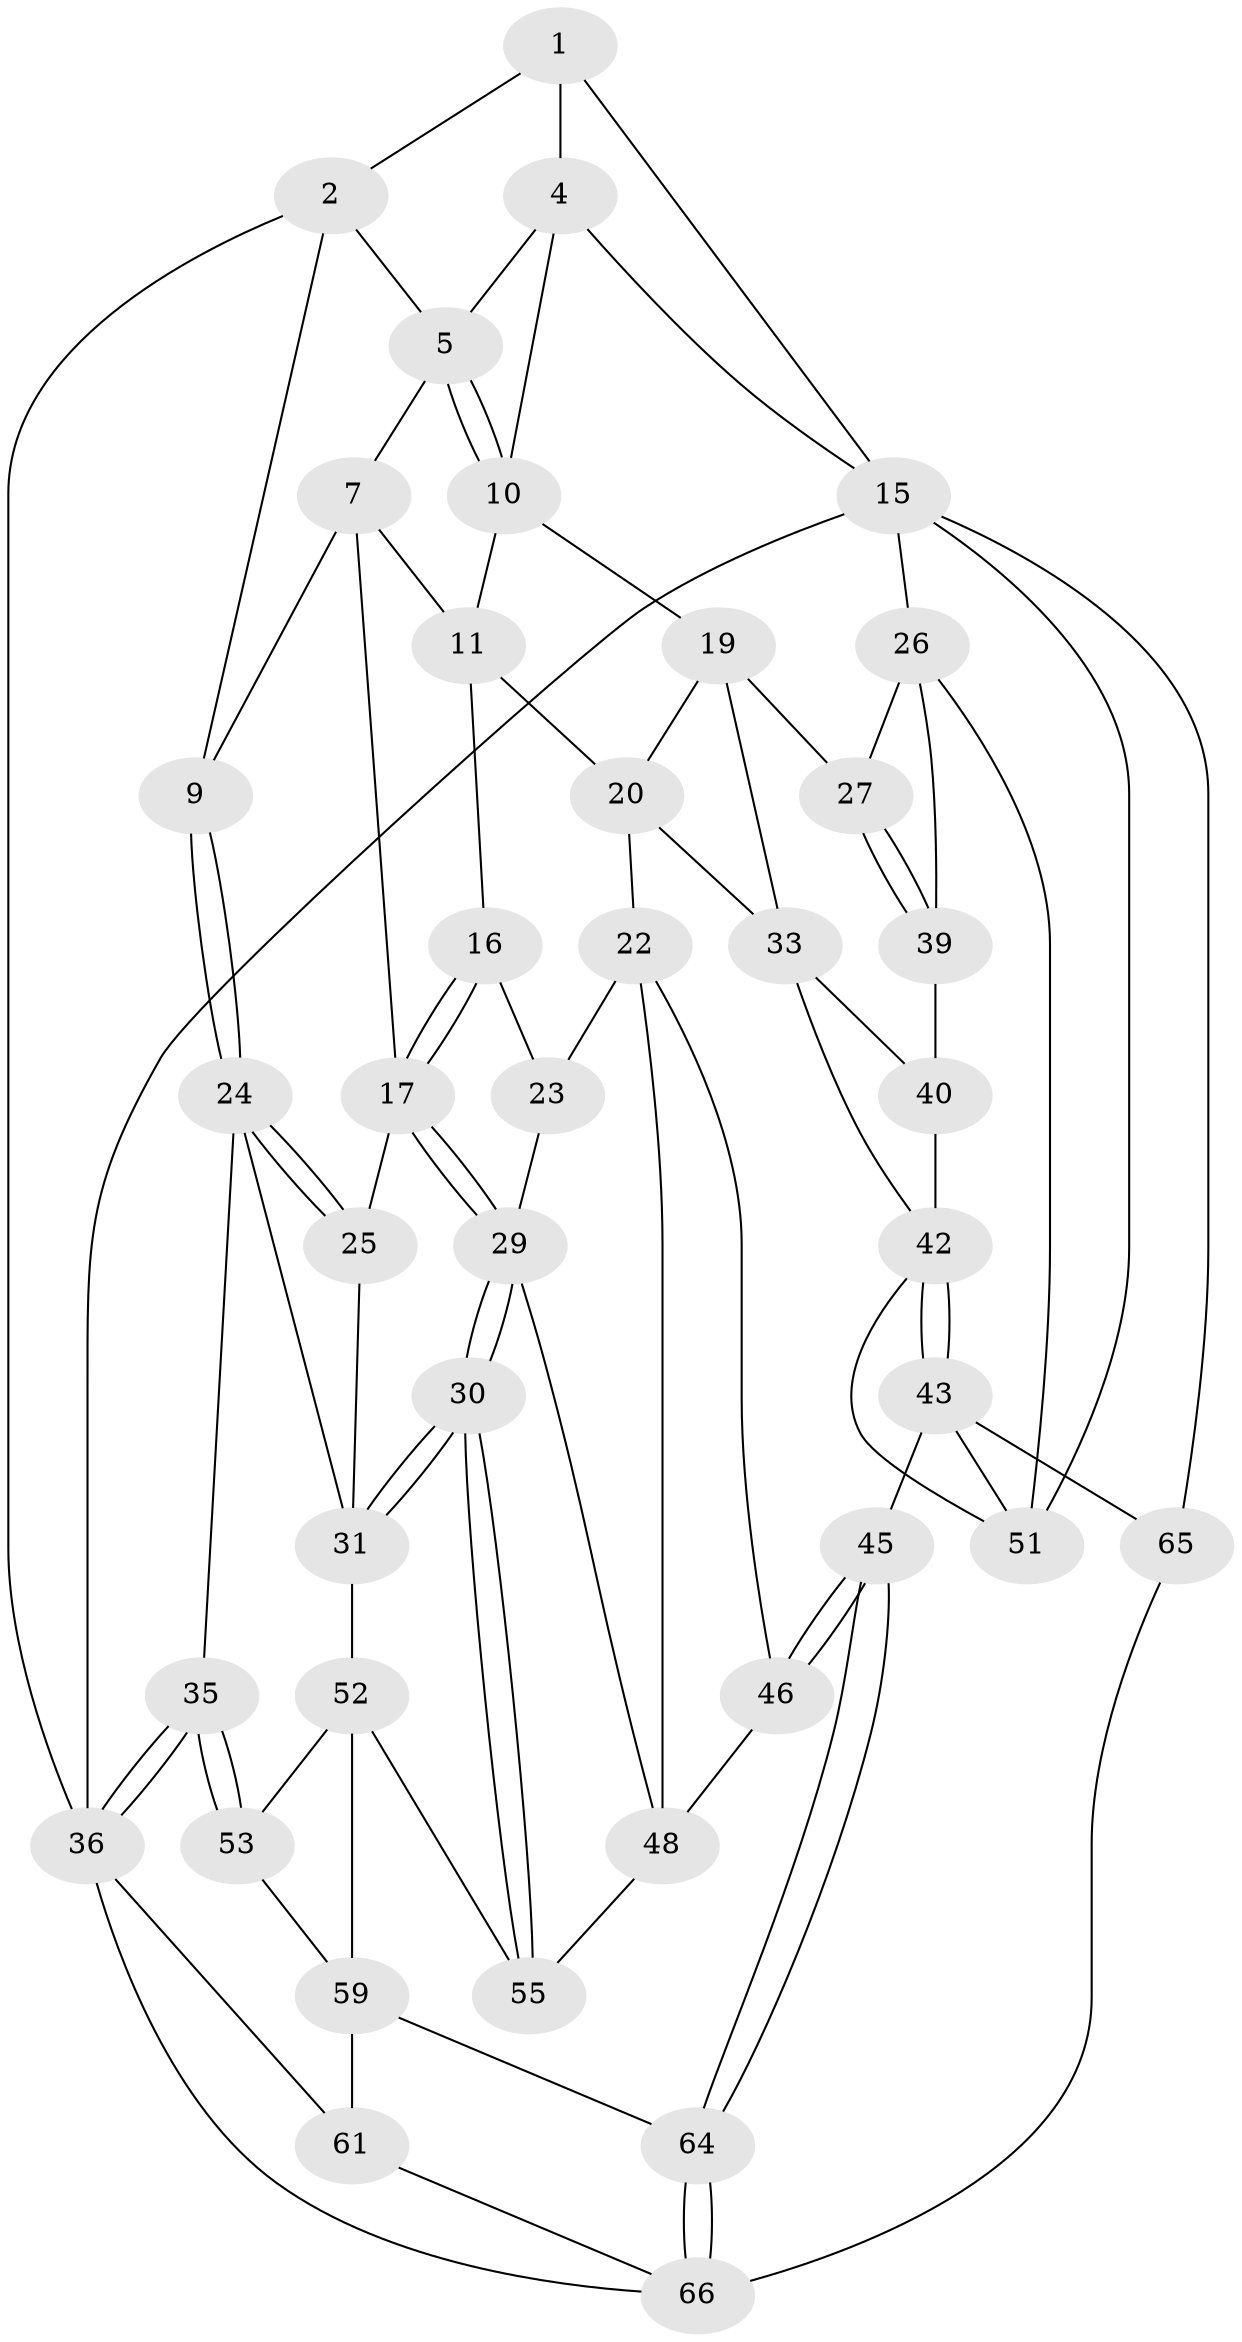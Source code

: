 // original degree distribution, {3: 0.04477611940298507, 5: 0.43283582089552236, 4: 0.26865671641791045, 6: 0.2537313432835821}
// Generated by graph-tools (version 1.1) at 2025/11/02/27/25 16:11:58]
// undirected, 41 vertices, 90 edges
graph export_dot {
graph [start="1"]
  node [color=gray90,style=filled];
  1 [pos="+0.7406369877151289+0"];
  2 [pos="+0+0",super="+3"];
  4 [pos="+0.7141878418795736+0.06620407010785972",super="+13"];
  5 [pos="+0.4786677876740693+0.19978449570925272",super="+6"];
  7 [pos="+0.2792847469153851+0.2651870679994646",super="+8"];
  9 [pos="+0+0"];
  10 [pos="+0.4552035817832861+0.2836080676824754",super="+14"];
  11 [pos="+0.4238915213004259+0.320221736987075",super="+12"];
  15 [pos="+1+0.2953186661187512",super="+50"];
  16 [pos="+0.29592521980653486+0.4068966698355279"];
  17 [pos="+0.25207849951650546+0.4658881631327428",super="+18"];
  19 [pos="+0.732342821724075+0.3205620655761849",super="+28"];
  20 [pos="+0.48191156573700167+0.3886410037917545",super="+21"];
  22 [pos="+0.5161872239172846+0.5203501257367569",super="+47"];
  23 [pos="+0.4500912010940959+0.4977706010294877"];
  24 [pos="+0+0.369851844949063",super="+34"];
  25 [pos="+0.069439319640361+0.4191566575658571"];
  26 [pos="+1+0.40707940185719005",super="+49"];
  27 [pos="+0.977743912208552+0.4170329902550729"];
  29 [pos="+0.2484813546979631+0.5332589360464225",super="+38"];
  30 [pos="+0.21525924772648303+0.567869471425397"];
  31 [pos="+0.12617381229907554+0.5736273534164696",super="+32"];
  33 [pos="+0.6928139103304455+0.4551135035872421",super="+41"];
  35 [pos="+0+0.6290044742250994"];
  36 [pos="+0+0.7427566184776365",super="+37"];
  39 [pos="+0.8458753992233753+0.588870363715117"];
  40 [pos="+0.8199841682728141+0.5933607205468701"];
  42 [pos="+0.6128819421718347+0.7508163285001119",super="+56"];
  43 [pos="+0.6099302439554468+0.7550448101180756",super="+44"];
  45 [pos="+0.5312625363735801+0.7602006661804607"];
  46 [pos="+0.491896397601093+0.7044131253208391"];
  48 [pos="+0.26337200155083473+0.5412453831273764",super="+54"];
  51 [pos="+1+1",super="+57"];
  52 [pos="+0.07848903251487555+0.6209441656582437",super="+58"];
  53 [pos="+0.05447822399577932+0.6409769337013297",super="+60"];
  55 [pos="+0.21258972308991037+0.7480324489665304"];
  59 [pos="+0.18839698689833595+0.7914314282757048",super="+62"];
  61 [pos="+0.05365161514252859+0.7640221678017198",super="+63"];
  64 [pos="+0.42956429566443455+0.9365533263433705"];
  65 [pos="+0.7980483570607728+1"];
  66 [pos="+0.43615263526495107+1",super="+67"];
  1 -- 2;
  1 -- 4;
  1 -- 15;
  2 -- 9;
  2 -- 36;
  2 -- 5;
  4 -- 5;
  4 -- 15;
  4 -- 10;
  5 -- 10;
  5 -- 10;
  5 -- 7;
  7 -- 9;
  7 -- 17;
  7 -- 11;
  9 -- 24;
  9 -- 24;
  10 -- 11;
  10 -- 19;
  11 -- 20;
  11 -- 16;
  15 -- 26;
  15 -- 65;
  15 -- 51;
  15 -- 36;
  16 -- 17;
  16 -- 17;
  16 -- 23;
  17 -- 29;
  17 -- 29;
  17 -- 25;
  19 -- 20;
  19 -- 27;
  19 -- 33;
  20 -- 33;
  20 -- 22;
  22 -- 23;
  22 -- 46;
  22 -- 48;
  23 -- 29;
  24 -- 25;
  24 -- 25;
  24 -- 35;
  24 -- 31;
  25 -- 31;
  26 -- 27;
  26 -- 51;
  26 -- 39;
  27 -- 39;
  27 -- 39;
  29 -- 30;
  29 -- 30;
  29 -- 48;
  30 -- 31;
  30 -- 31;
  30 -- 55;
  30 -- 55;
  31 -- 52;
  33 -- 40;
  33 -- 42;
  35 -- 36;
  35 -- 36;
  35 -- 53;
  35 -- 53;
  36 -- 61;
  36 -- 66;
  39 -- 40;
  40 -- 42;
  42 -- 43;
  42 -- 43;
  42 -- 51;
  43 -- 65;
  43 -- 45;
  43 -- 51;
  45 -- 46;
  45 -- 46;
  45 -- 64;
  45 -- 64;
  46 -- 48;
  48 -- 55;
  52 -- 53;
  52 -- 59;
  52 -- 55;
  53 -- 59;
  59 -- 64;
  59 -- 61;
  61 -- 66;
  64 -- 66;
  64 -- 66;
  65 -- 66;
}
